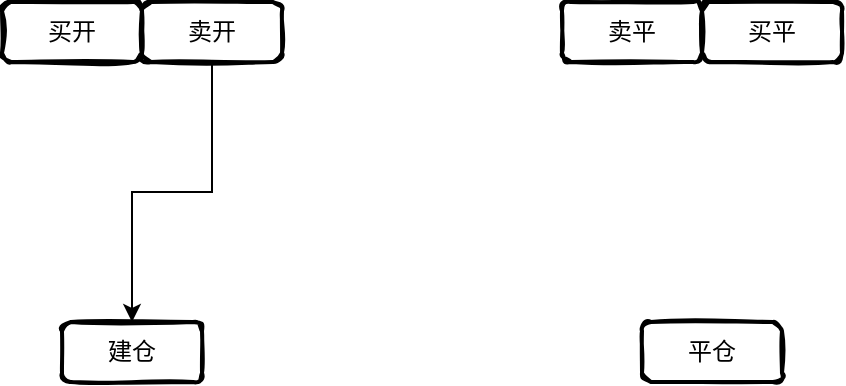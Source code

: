 <mxfile version="14.2.4" type="github">
  <diagram id="QEkaDKNe5u3lcsSj1PU2" name="Page-1">
    <mxGraphModel dx="981" dy="532" grid="1" gridSize="10" guides="1" tooltips="1" connect="1" arrows="1" fold="1" page="1" pageScale="1" pageWidth="827" pageHeight="1169" math="0" shadow="0">
      <root>
        <mxCell id="0" />
        <mxCell id="1" parent="0" />
        <mxCell id="sF3u-E_3Z-FlMxOM7Llp-17" value="建仓" style="rounded=1;whiteSpace=wrap;html=1;strokeWidth=2;fillWeight=4;hachureGap=8;hachureAngle=45;sketch=1;fillColor=none;" vertex="1" parent="1">
          <mxGeometry x="210" y="240" width="70" height="30" as="geometry" />
        </mxCell>
        <mxCell id="sF3u-E_3Z-FlMxOM7Llp-7" value="买平" style="rounded=1;whiteSpace=wrap;html=1;strokeWidth=2;fillWeight=4;hachureGap=8;hachureAngle=45;sketch=1;fillColor=none;" vertex="1" parent="1">
          <mxGeometry x="530" y="80" width="70" height="30" as="geometry" />
        </mxCell>
        <mxCell id="sF3u-E_3Z-FlMxOM7Llp-8" value="卖平" style="rounded=1;whiteSpace=wrap;html=1;strokeWidth=2;fillWeight=4;hachureGap=8;hachureAngle=45;sketch=1;fillColor=none;" vertex="1" parent="1">
          <mxGeometry x="460" y="80" width="70" height="30" as="geometry" />
        </mxCell>
        <mxCell id="sF3u-E_3Z-FlMxOM7Llp-21" style="edgeStyle=orthogonalEdgeStyle;rounded=0;orthogonalLoop=1;jettySize=auto;html=1;entryX=0.5;entryY=0;entryDx=0;entryDy=0;" edge="1" parent="1" source="sF3u-E_3Z-FlMxOM7Llp-6" target="sF3u-E_3Z-FlMxOM7Llp-17">
          <mxGeometry relative="1" as="geometry" />
        </mxCell>
        <mxCell id="sF3u-E_3Z-FlMxOM7Llp-6" value="卖开" style="rounded=1;whiteSpace=wrap;html=1;strokeWidth=2;fillWeight=4;hachureGap=8;hachureAngle=45;sketch=1;fillColor=none;" vertex="1" parent="1">
          <mxGeometry x="250" y="80" width="70" height="30" as="geometry" />
        </mxCell>
        <mxCell id="sF3u-E_3Z-FlMxOM7Llp-5" value="买开" style="rounded=1;whiteSpace=wrap;html=1;strokeWidth=2;fillWeight=4;hachureGap=8;hachureAngle=45;sketch=1;fillColor=none;" vertex="1" parent="1">
          <mxGeometry x="180" y="80" width="70" height="30" as="geometry" />
        </mxCell>
        <mxCell id="sF3u-E_3Z-FlMxOM7Llp-18" value="平仓" style="rounded=1;whiteSpace=wrap;html=1;strokeWidth=2;fillWeight=4;hachureGap=8;hachureAngle=45;sketch=1;fillColor=none;" vertex="1" parent="1">
          <mxGeometry x="500" y="240" width="70" height="30" as="geometry" />
        </mxCell>
      </root>
    </mxGraphModel>
  </diagram>
</mxfile>
